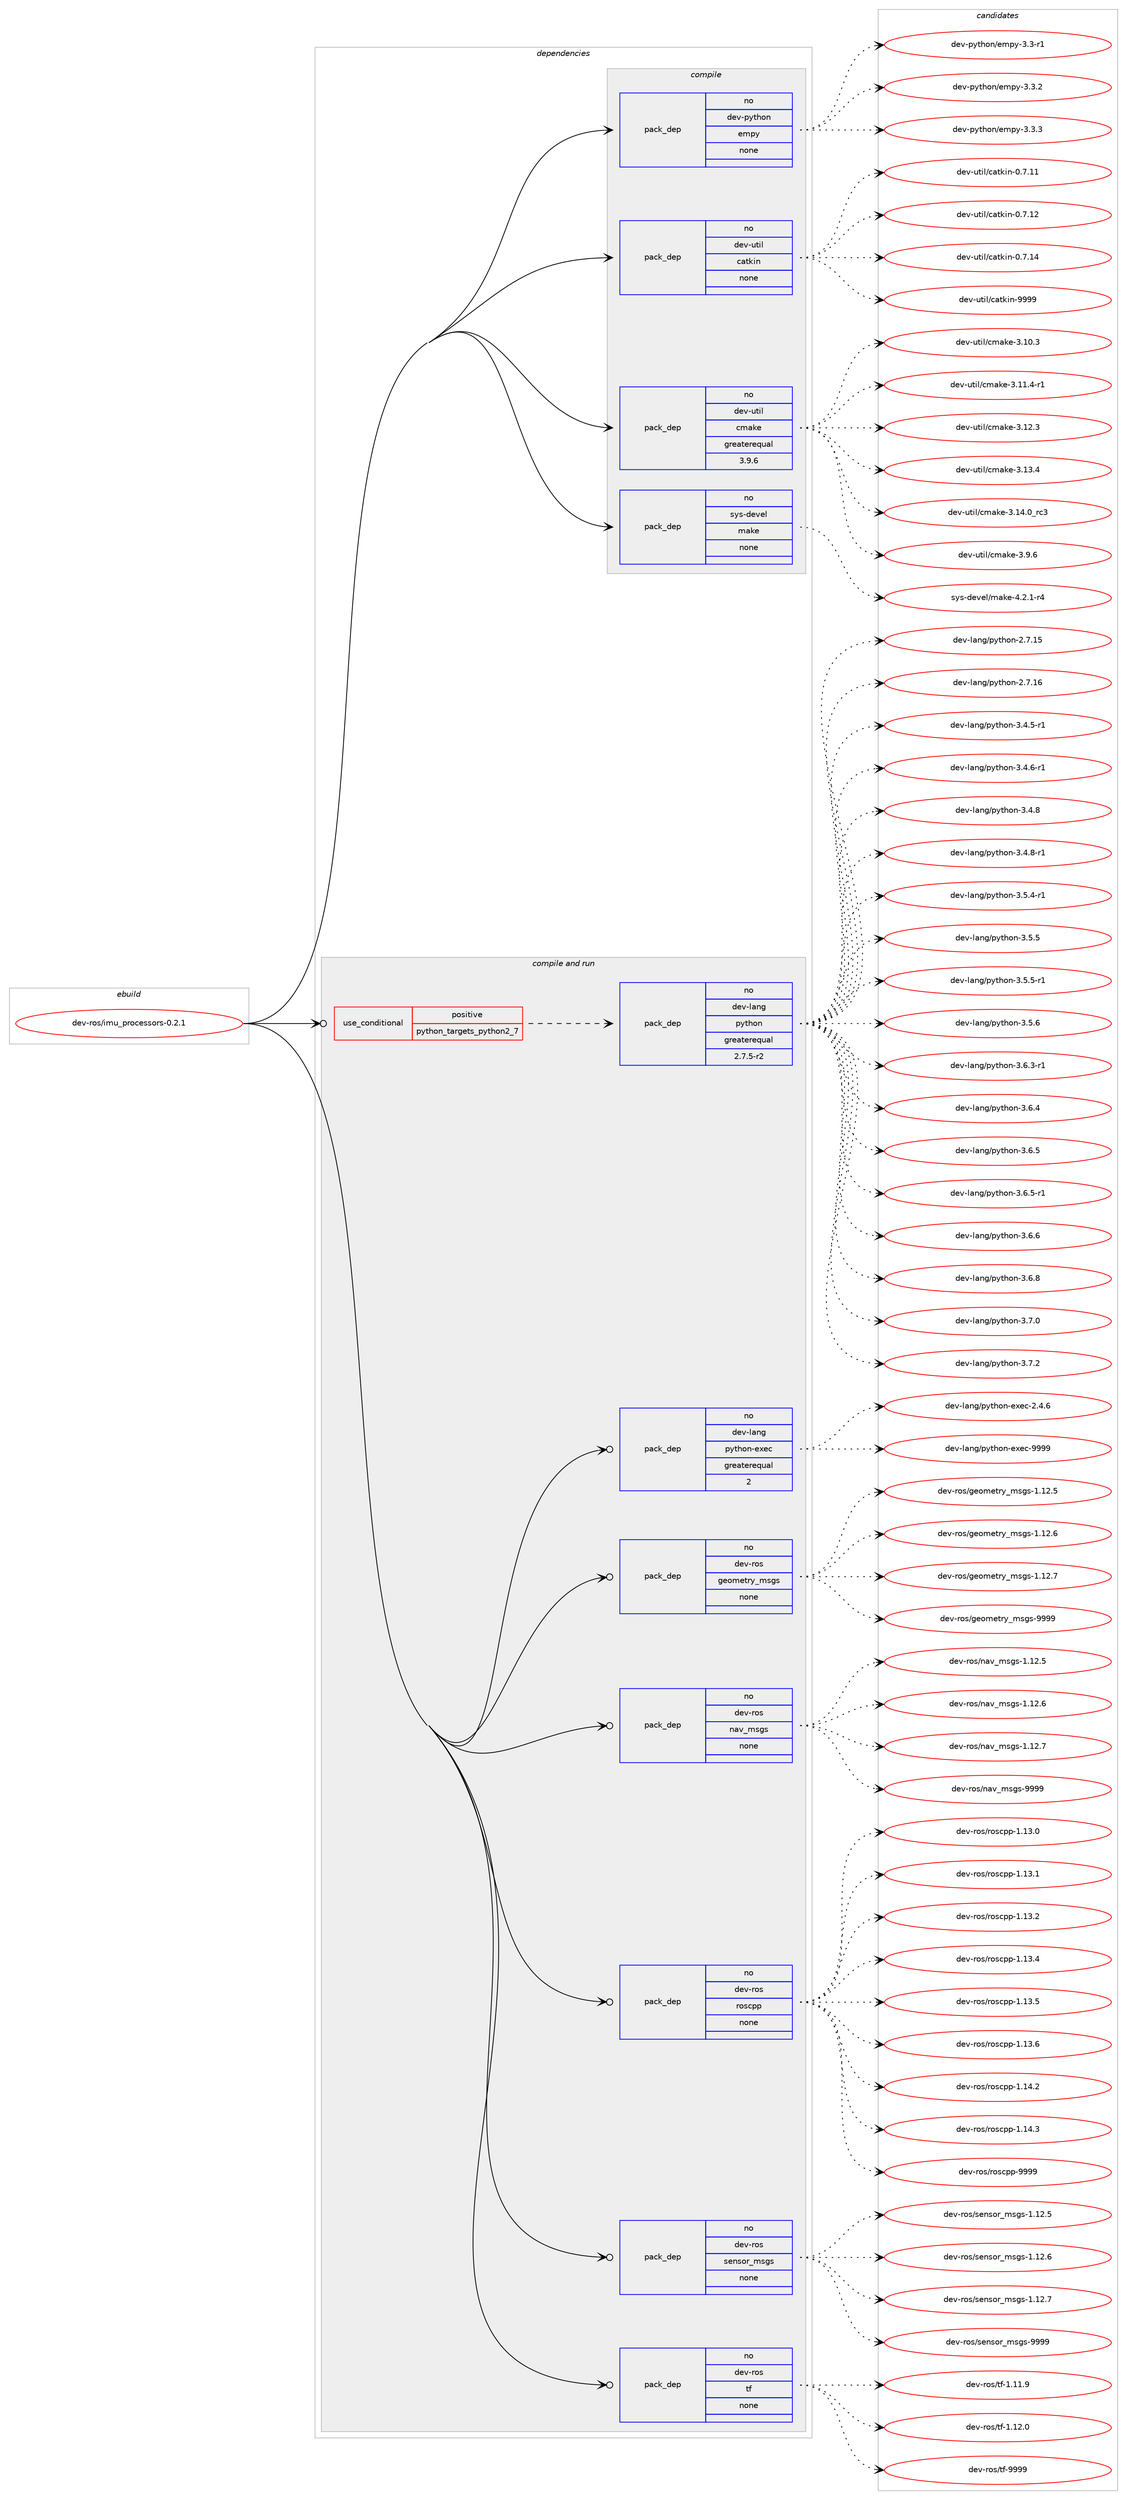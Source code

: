 digraph prolog {

# *************
# Graph options
# *************

newrank=true;
concentrate=true;
compound=true;
graph [rankdir=LR,fontname=Helvetica,fontsize=10,ranksep=1.5];#, ranksep=2.5, nodesep=0.2];
edge  [arrowhead=vee];
node  [fontname=Helvetica,fontsize=10];

# **********
# The ebuild
# **********

subgraph cluster_leftcol {
color=gray;
rank=same;
label=<<i>ebuild</i>>;
id [label="dev-ros/imu_processors-0.2.1", color=red, width=4, href="../dev-ros/imu_processors-0.2.1.svg"];
}

# ****************
# The dependencies
# ****************

subgraph cluster_midcol {
color=gray;
label=<<i>dependencies</i>>;
subgraph cluster_compile {
fillcolor="#eeeeee";
style=filled;
label=<<i>compile</i>>;
subgraph pack1045803 {
dependency1457933 [label=<<TABLE BORDER="0" CELLBORDER="1" CELLSPACING="0" CELLPADDING="4" WIDTH="220"><TR><TD ROWSPAN="6" CELLPADDING="30">pack_dep</TD></TR><TR><TD WIDTH="110">no</TD></TR><TR><TD>dev-python</TD></TR><TR><TD>empy</TD></TR><TR><TD>none</TD></TR><TR><TD></TD></TR></TABLE>>, shape=none, color=blue];
}
id:e -> dependency1457933:w [weight=20,style="solid",arrowhead="vee"];
subgraph pack1045804 {
dependency1457934 [label=<<TABLE BORDER="0" CELLBORDER="1" CELLSPACING="0" CELLPADDING="4" WIDTH="220"><TR><TD ROWSPAN="6" CELLPADDING="30">pack_dep</TD></TR><TR><TD WIDTH="110">no</TD></TR><TR><TD>dev-util</TD></TR><TR><TD>catkin</TD></TR><TR><TD>none</TD></TR><TR><TD></TD></TR></TABLE>>, shape=none, color=blue];
}
id:e -> dependency1457934:w [weight=20,style="solid",arrowhead="vee"];
subgraph pack1045805 {
dependency1457935 [label=<<TABLE BORDER="0" CELLBORDER="1" CELLSPACING="0" CELLPADDING="4" WIDTH="220"><TR><TD ROWSPAN="6" CELLPADDING="30">pack_dep</TD></TR><TR><TD WIDTH="110">no</TD></TR><TR><TD>dev-util</TD></TR><TR><TD>cmake</TD></TR><TR><TD>greaterequal</TD></TR><TR><TD>3.9.6</TD></TR></TABLE>>, shape=none, color=blue];
}
id:e -> dependency1457935:w [weight=20,style="solid",arrowhead="vee"];
subgraph pack1045806 {
dependency1457936 [label=<<TABLE BORDER="0" CELLBORDER="1" CELLSPACING="0" CELLPADDING="4" WIDTH="220"><TR><TD ROWSPAN="6" CELLPADDING="30">pack_dep</TD></TR><TR><TD WIDTH="110">no</TD></TR><TR><TD>sys-devel</TD></TR><TR><TD>make</TD></TR><TR><TD>none</TD></TR><TR><TD></TD></TR></TABLE>>, shape=none, color=blue];
}
id:e -> dependency1457936:w [weight=20,style="solid",arrowhead="vee"];
}
subgraph cluster_compileandrun {
fillcolor="#eeeeee";
style=filled;
label=<<i>compile and run</i>>;
subgraph cond388740 {
dependency1457937 [label=<<TABLE BORDER="0" CELLBORDER="1" CELLSPACING="0" CELLPADDING="4"><TR><TD ROWSPAN="3" CELLPADDING="10">use_conditional</TD></TR><TR><TD>positive</TD></TR><TR><TD>python_targets_python2_7</TD></TR></TABLE>>, shape=none, color=red];
subgraph pack1045807 {
dependency1457938 [label=<<TABLE BORDER="0" CELLBORDER="1" CELLSPACING="0" CELLPADDING="4" WIDTH="220"><TR><TD ROWSPAN="6" CELLPADDING="30">pack_dep</TD></TR><TR><TD WIDTH="110">no</TD></TR><TR><TD>dev-lang</TD></TR><TR><TD>python</TD></TR><TR><TD>greaterequal</TD></TR><TR><TD>2.7.5-r2</TD></TR></TABLE>>, shape=none, color=blue];
}
dependency1457937:e -> dependency1457938:w [weight=20,style="dashed",arrowhead="vee"];
}
id:e -> dependency1457937:w [weight=20,style="solid",arrowhead="odotvee"];
subgraph pack1045808 {
dependency1457939 [label=<<TABLE BORDER="0" CELLBORDER="1" CELLSPACING="0" CELLPADDING="4" WIDTH="220"><TR><TD ROWSPAN="6" CELLPADDING="30">pack_dep</TD></TR><TR><TD WIDTH="110">no</TD></TR><TR><TD>dev-lang</TD></TR><TR><TD>python-exec</TD></TR><TR><TD>greaterequal</TD></TR><TR><TD>2</TD></TR></TABLE>>, shape=none, color=blue];
}
id:e -> dependency1457939:w [weight=20,style="solid",arrowhead="odotvee"];
subgraph pack1045809 {
dependency1457940 [label=<<TABLE BORDER="0" CELLBORDER="1" CELLSPACING="0" CELLPADDING="4" WIDTH="220"><TR><TD ROWSPAN="6" CELLPADDING="30">pack_dep</TD></TR><TR><TD WIDTH="110">no</TD></TR><TR><TD>dev-ros</TD></TR><TR><TD>geometry_msgs</TD></TR><TR><TD>none</TD></TR><TR><TD></TD></TR></TABLE>>, shape=none, color=blue];
}
id:e -> dependency1457940:w [weight=20,style="solid",arrowhead="odotvee"];
subgraph pack1045810 {
dependency1457941 [label=<<TABLE BORDER="0" CELLBORDER="1" CELLSPACING="0" CELLPADDING="4" WIDTH="220"><TR><TD ROWSPAN="6" CELLPADDING="30">pack_dep</TD></TR><TR><TD WIDTH="110">no</TD></TR><TR><TD>dev-ros</TD></TR><TR><TD>nav_msgs</TD></TR><TR><TD>none</TD></TR><TR><TD></TD></TR></TABLE>>, shape=none, color=blue];
}
id:e -> dependency1457941:w [weight=20,style="solid",arrowhead="odotvee"];
subgraph pack1045811 {
dependency1457942 [label=<<TABLE BORDER="0" CELLBORDER="1" CELLSPACING="0" CELLPADDING="4" WIDTH="220"><TR><TD ROWSPAN="6" CELLPADDING="30">pack_dep</TD></TR><TR><TD WIDTH="110">no</TD></TR><TR><TD>dev-ros</TD></TR><TR><TD>roscpp</TD></TR><TR><TD>none</TD></TR><TR><TD></TD></TR></TABLE>>, shape=none, color=blue];
}
id:e -> dependency1457942:w [weight=20,style="solid",arrowhead="odotvee"];
subgraph pack1045812 {
dependency1457943 [label=<<TABLE BORDER="0" CELLBORDER="1" CELLSPACING="0" CELLPADDING="4" WIDTH="220"><TR><TD ROWSPAN="6" CELLPADDING="30">pack_dep</TD></TR><TR><TD WIDTH="110">no</TD></TR><TR><TD>dev-ros</TD></TR><TR><TD>sensor_msgs</TD></TR><TR><TD>none</TD></TR><TR><TD></TD></TR></TABLE>>, shape=none, color=blue];
}
id:e -> dependency1457943:w [weight=20,style="solid",arrowhead="odotvee"];
subgraph pack1045813 {
dependency1457944 [label=<<TABLE BORDER="0" CELLBORDER="1" CELLSPACING="0" CELLPADDING="4" WIDTH="220"><TR><TD ROWSPAN="6" CELLPADDING="30">pack_dep</TD></TR><TR><TD WIDTH="110">no</TD></TR><TR><TD>dev-ros</TD></TR><TR><TD>tf</TD></TR><TR><TD>none</TD></TR><TR><TD></TD></TR></TABLE>>, shape=none, color=blue];
}
id:e -> dependency1457944:w [weight=20,style="solid",arrowhead="odotvee"];
}
subgraph cluster_run {
fillcolor="#eeeeee";
style=filled;
label=<<i>run</i>>;
}
}

# **************
# The candidates
# **************

subgraph cluster_choices {
rank=same;
color=gray;
label=<<i>candidates</i>>;

subgraph choice1045803 {
color=black;
nodesep=1;
choice1001011184511212111610411111047101109112121455146514511449 [label="dev-python/empy-3.3-r1", color=red, width=4,href="../dev-python/empy-3.3-r1.svg"];
choice1001011184511212111610411111047101109112121455146514650 [label="dev-python/empy-3.3.2", color=red, width=4,href="../dev-python/empy-3.3.2.svg"];
choice1001011184511212111610411111047101109112121455146514651 [label="dev-python/empy-3.3.3", color=red, width=4,href="../dev-python/empy-3.3.3.svg"];
dependency1457933:e -> choice1001011184511212111610411111047101109112121455146514511449:w [style=dotted,weight="100"];
dependency1457933:e -> choice1001011184511212111610411111047101109112121455146514650:w [style=dotted,weight="100"];
dependency1457933:e -> choice1001011184511212111610411111047101109112121455146514651:w [style=dotted,weight="100"];
}
subgraph choice1045804 {
color=black;
nodesep=1;
choice1001011184511711610510847999711610710511045484655464949 [label="dev-util/catkin-0.7.11", color=red, width=4,href="../dev-util/catkin-0.7.11.svg"];
choice1001011184511711610510847999711610710511045484655464950 [label="dev-util/catkin-0.7.12", color=red, width=4,href="../dev-util/catkin-0.7.12.svg"];
choice1001011184511711610510847999711610710511045484655464952 [label="dev-util/catkin-0.7.14", color=red, width=4,href="../dev-util/catkin-0.7.14.svg"];
choice100101118451171161051084799971161071051104557575757 [label="dev-util/catkin-9999", color=red, width=4,href="../dev-util/catkin-9999.svg"];
dependency1457934:e -> choice1001011184511711610510847999711610710511045484655464949:w [style=dotted,weight="100"];
dependency1457934:e -> choice1001011184511711610510847999711610710511045484655464950:w [style=dotted,weight="100"];
dependency1457934:e -> choice1001011184511711610510847999711610710511045484655464952:w [style=dotted,weight="100"];
dependency1457934:e -> choice100101118451171161051084799971161071051104557575757:w [style=dotted,weight="100"];
}
subgraph choice1045805 {
color=black;
nodesep=1;
choice1001011184511711610510847991099710710145514649484651 [label="dev-util/cmake-3.10.3", color=red, width=4,href="../dev-util/cmake-3.10.3.svg"];
choice10010111845117116105108479910997107101455146494946524511449 [label="dev-util/cmake-3.11.4-r1", color=red, width=4,href="../dev-util/cmake-3.11.4-r1.svg"];
choice1001011184511711610510847991099710710145514649504651 [label="dev-util/cmake-3.12.3", color=red, width=4,href="../dev-util/cmake-3.12.3.svg"];
choice1001011184511711610510847991099710710145514649514652 [label="dev-util/cmake-3.13.4", color=red, width=4,href="../dev-util/cmake-3.13.4.svg"];
choice1001011184511711610510847991099710710145514649524648951149951 [label="dev-util/cmake-3.14.0_rc3", color=red, width=4,href="../dev-util/cmake-3.14.0_rc3.svg"];
choice10010111845117116105108479910997107101455146574654 [label="dev-util/cmake-3.9.6", color=red, width=4,href="../dev-util/cmake-3.9.6.svg"];
dependency1457935:e -> choice1001011184511711610510847991099710710145514649484651:w [style=dotted,weight="100"];
dependency1457935:e -> choice10010111845117116105108479910997107101455146494946524511449:w [style=dotted,weight="100"];
dependency1457935:e -> choice1001011184511711610510847991099710710145514649504651:w [style=dotted,weight="100"];
dependency1457935:e -> choice1001011184511711610510847991099710710145514649514652:w [style=dotted,weight="100"];
dependency1457935:e -> choice1001011184511711610510847991099710710145514649524648951149951:w [style=dotted,weight="100"];
dependency1457935:e -> choice10010111845117116105108479910997107101455146574654:w [style=dotted,weight="100"];
}
subgraph choice1045806 {
color=black;
nodesep=1;
choice1151211154510010111810110847109971071014552465046494511452 [label="sys-devel/make-4.2.1-r4", color=red, width=4,href="../sys-devel/make-4.2.1-r4.svg"];
dependency1457936:e -> choice1151211154510010111810110847109971071014552465046494511452:w [style=dotted,weight="100"];
}
subgraph choice1045807 {
color=black;
nodesep=1;
choice10010111845108971101034711212111610411111045504655464953 [label="dev-lang/python-2.7.15", color=red, width=4,href="../dev-lang/python-2.7.15.svg"];
choice10010111845108971101034711212111610411111045504655464954 [label="dev-lang/python-2.7.16", color=red, width=4,href="../dev-lang/python-2.7.16.svg"];
choice1001011184510897110103471121211161041111104551465246534511449 [label="dev-lang/python-3.4.5-r1", color=red, width=4,href="../dev-lang/python-3.4.5-r1.svg"];
choice1001011184510897110103471121211161041111104551465246544511449 [label="dev-lang/python-3.4.6-r1", color=red, width=4,href="../dev-lang/python-3.4.6-r1.svg"];
choice100101118451089711010347112121116104111110455146524656 [label="dev-lang/python-3.4.8", color=red, width=4,href="../dev-lang/python-3.4.8.svg"];
choice1001011184510897110103471121211161041111104551465246564511449 [label="dev-lang/python-3.4.8-r1", color=red, width=4,href="../dev-lang/python-3.4.8-r1.svg"];
choice1001011184510897110103471121211161041111104551465346524511449 [label="dev-lang/python-3.5.4-r1", color=red, width=4,href="../dev-lang/python-3.5.4-r1.svg"];
choice100101118451089711010347112121116104111110455146534653 [label="dev-lang/python-3.5.5", color=red, width=4,href="../dev-lang/python-3.5.5.svg"];
choice1001011184510897110103471121211161041111104551465346534511449 [label="dev-lang/python-3.5.5-r1", color=red, width=4,href="../dev-lang/python-3.5.5-r1.svg"];
choice100101118451089711010347112121116104111110455146534654 [label="dev-lang/python-3.5.6", color=red, width=4,href="../dev-lang/python-3.5.6.svg"];
choice1001011184510897110103471121211161041111104551465446514511449 [label="dev-lang/python-3.6.3-r1", color=red, width=4,href="../dev-lang/python-3.6.3-r1.svg"];
choice100101118451089711010347112121116104111110455146544652 [label="dev-lang/python-3.6.4", color=red, width=4,href="../dev-lang/python-3.6.4.svg"];
choice100101118451089711010347112121116104111110455146544653 [label="dev-lang/python-3.6.5", color=red, width=4,href="../dev-lang/python-3.6.5.svg"];
choice1001011184510897110103471121211161041111104551465446534511449 [label="dev-lang/python-3.6.5-r1", color=red, width=4,href="../dev-lang/python-3.6.5-r1.svg"];
choice100101118451089711010347112121116104111110455146544654 [label="dev-lang/python-3.6.6", color=red, width=4,href="../dev-lang/python-3.6.6.svg"];
choice100101118451089711010347112121116104111110455146544656 [label="dev-lang/python-3.6.8", color=red, width=4,href="../dev-lang/python-3.6.8.svg"];
choice100101118451089711010347112121116104111110455146554648 [label="dev-lang/python-3.7.0", color=red, width=4,href="../dev-lang/python-3.7.0.svg"];
choice100101118451089711010347112121116104111110455146554650 [label="dev-lang/python-3.7.2", color=red, width=4,href="../dev-lang/python-3.7.2.svg"];
dependency1457938:e -> choice10010111845108971101034711212111610411111045504655464953:w [style=dotted,weight="100"];
dependency1457938:e -> choice10010111845108971101034711212111610411111045504655464954:w [style=dotted,weight="100"];
dependency1457938:e -> choice1001011184510897110103471121211161041111104551465246534511449:w [style=dotted,weight="100"];
dependency1457938:e -> choice1001011184510897110103471121211161041111104551465246544511449:w [style=dotted,weight="100"];
dependency1457938:e -> choice100101118451089711010347112121116104111110455146524656:w [style=dotted,weight="100"];
dependency1457938:e -> choice1001011184510897110103471121211161041111104551465246564511449:w [style=dotted,weight="100"];
dependency1457938:e -> choice1001011184510897110103471121211161041111104551465346524511449:w [style=dotted,weight="100"];
dependency1457938:e -> choice100101118451089711010347112121116104111110455146534653:w [style=dotted,weight="100"];
dependency1457938:e -> choice1001011184510897110103471121211161041111104551465346534511449:w [style=dotted,weight="100"];
dependency1457938:e -> choice100101118451089711010347112121116104111110455146534654:w [style=dotted,weight="100"];
dependency1457938:e -> choice1001011184510897110103471121211161041111104551465446514511449:w [style=dotted,weight="100"];
dependency1457938:e -> choice100101118451089711010347112121116104111110455146544652:w [style=dotted,weight="100"];
dependency1457938:e -> choice100101118451089711010347112121116104111110455146544653:w [style=dotted,weight="100"];
dependency1457938:e -> choice1001011184510897110103471121211161041111104551465446534511449:w [style=dotted,weight="100"];
dependency1457938:e -> choice100101118451089711010347112121116104111110455146544654:w [style=dotted,weight="100"];
dependency1457938:e -> choice100101118451089711010347112121116104111110455146544656:w [style=dotted,weight="100"];
dependency1457938:e -> choice100101118451089711010347112121116104111110455146554648:w [style=dotted,weight="100"];
dependency1457938:e -> choice100101118451089711010347112121116104111110455146554650:w [style=dotted,weight="100"];
}
subgraph choice1045808 {
color=black;
nodesep=1;
choice1001011184510897110103471121211161041111104510112010199455046524654 [label="dev-lang/python-exec-2.4.6", color=red, width=4,href="../dev-lang/python-exec-2.4.6.svg"];
choice10010111845108971101034711212111610411111045101120101994557575757 [label="dev-lang/python-exec-9999", color=red, width=4,href="../dev-lang/python-exec-9999.svg"];
dependency1457939:e -> choice1001011184510897110103471121211161041111104510112010199455046524654:w [style=dotted,weight="100"];
dependency1457939:e -> choice10010111845108971101034711212111610411111045101120101994557575757:w [style=dotted,weight="100"];
}
subgraph choice1045809 {
color=black;
nodesep=1;
choice10010111845114111115471031011111091011161141219510911510311545494649504653 [label="dev-ros/geometry_msgs-1.12.5", color=red, width=4,href="../dev-ros/geometry_msgs-1.12.5.svg"];
choice10010111845114111115471031011111091011161141219510911510311545494649504654 [label="dev-ros/geometry_msgs-1.12.6", color=red, width=4,href="../dev-ros/geometry_msgs-1.12.6.svg"];
choice10010111845114111115471031011111091011161141219510911510311545494649504655 [label="dev-ros/geometry_msgs-1.12.7", color=red, width=4,href="../dev-ros/geometry_msgs-1.12.7.svg"];
choice1001011184511411111547103101111109101116114121951091151031154557575757 [label="dev-ros/geometry_msgs-9999", color=red, width=4,href="../dev-ros/geometry_msgs-9999.svg"];
dependency1457940:e -> choice10010111845114111115471031011111091011161141219510911510311545494649504653:w [style=dotted,weight="100"];
dependency1457940:e -> choice10010111845114111115471031011111091011161141219510911510311545494649504654:w [style=dotted,weight="100"];
dependency1457940:e -> choice10010111845114111115471031011111091011161141219510911510311545494649504655:w [style=dotted,weight="100"];
dependency1457940:e -> choice1001011184511411111547103101111109101116114121951091151031154557575757:w [style=dotted,weight="100"];
}
subgraph choice1045810 {
color=black;
nodesep=1;
choice1001011184511411111547110971189510911510311545494649504653 [label="dev-ros/nav_msgs-1.12.5", color=red, width=4,href="../dev-ros/nav_msgs-1.12.5.svg"];
choice1001011184511411111547110971189510911510311545494649504654 [label="dev-ros/nav_msgs-1.12.6", color=red, width=4,href="../dev-ros/nav_msgs-1.12.6.svg"];
choice1001011184511411111547110971189510911510311545494649504655 [label="dev-ros/nav_msgs-1.12.7", color=red, width=4,href="../dev-ros/nav_msgs-1.12.7.svg"];
choice100101118451141111154711097118951091151031154557575757 [label="dev-ros/nav_msgs-9999", color=red, width=4,href="../dev-ros/nav_msgs-9999.svg"];
dependency1457941:e -> choice1001011184511411111547110971189510911510311545494649504653:w [style=dotted,weight="100"];
dependency1457941:e -> choice1001011184511411111547110971189510911510311545494649504654:w [style=dotted,weight="100"];
dependency1457941:e -> choice1001011184511411111547110971189510911510311545494649504655:w [style=dotted,weight="100"];
dependency1457941:e -> choice100101118451141111154711097118951091151031154557575757:w [style=dotted,weight="100"];
}
subgraph choice1045811 {
color=black;
nodesep=1;
choice10010111845114111115471141111159911211245494649514648 [label="dev-ros/roscpp-1.13.0", color=red, width=4,href="../dev-ros/roscpp-1.13.0.svg"];
choice10010111845114111115471141111159911211245494649514649 [label="dev-ros/roscpp-1.13.1", color=red, width=4,href="../dev-ros/roscpp-1.13.1.svg"];
choice10010111845114111115471141111159911211245494649514650 [label="dev-ros/roscpp-1.13.2", color=red, width=4,href="../dev-ros/roscpp-1.13.2.svg"];
choice10010111845114111115471141111159911211245494649514652 [label="dev-ros/roscpp-1.13.4", color=red, width=4,href="../dev-ros/roscpp-1.13.4.svg"];
choice10010111845114111115471141111159911211245494649514653 [label="dev-ros/roscpp-1.13.5", color=red, width=4,href="../dev-ros/roscpp-1.13.5.svg"];
choice10010111845114111115471141111159911211245494649514654 [label="dev-ros/roscpp-1.13.6", color=red, width=4,href="../dev-ros/roscpp-1.13.6.svg"];
choice10010111845114111115471141111159911211245494649524650 [label="dev-ros/roscpp-1.14.2", color=red, width=4,href="../dev-ros/roscpp-1.14.2.svg"];
choice10010111845114111115471141111159911211245494649524651 [label="dev-ros/roscpp-1.14.3", color=red, width=4,href="../dev-ros/roscpp-1.14.3.svg"];
choice1001011184511411111547114111115991121124557575757 [label="dev-ros/roscpp-9999", color=red, width=4,href="../dev-ros/roscpp-9999.svg"];
dependency1457942:e -> choice10010111845114111115471141111159911211245494649514648:w [style=dotted,weight="100"];
dependency1457942:e -> choice10010111845114111115471141111159911211245494649514649:w [style=dotted,weight="100"];
dependency1457942:e -> choice10010111845114111115471141111159911211245494649514650:w [style=dotted,weight="100"];
dependency1457942:e -> choice10010111845114111115471141111159911211245494649514652:w [style=dotted,weight="100"];
dependency1457942:e -> choice10010111845114111115471141111159911211245494649514653:w [style=dotted,weight="100"];
dependency1457942:e -> choice10010111845114111115471141111159911211245494649514654:w [style=dotted,weight="100"];
dependency1457942:e -> choice10010111845114111115471141111159911211245494649524650:w [style=dotted,weight="100"];
dependency1457942:e -> choice10010111845114111115471141111159911211245494649524651:w [style=dotted,weight="100"];
dependency1457942:e -> choice1001011184511411111547114111115991121124557575757:w [style=dotted,weight="100"];
}
subgraph choice1045812 {
color=black;
nodesep=1;
choice10010111845114111115471151011101151111149510911510311545494649504653 [label="dev-ros/sensor_msgs-1.12.5", color=red, width=4,href="../dev-ros/sensor_msgs-1.12.5.svg"];
choice10010111845114111115471151011101151111149510911510311545494649504654 [label="dev-ros/sensor_msgs-1.12.6", color=red, width=4,href="../dev-ros/sensor_msgs-1.12.6.svg"];
choice10010111845114111115471151011101151111149510911510311545494649504655 [label="dev-ros/sensor_msgs-1.12.7", color=red, width=4,href="../dev-ros/sensor_msgs-1.12.7.svg"];
choice1001011184511411111547115101110115111114951091151031154557575757 [label="dev-ros/sensor_msgs-9999", color=red, width=4,href="../dev-ros/sensor_msgs-9999.svg"];
dependency1457943:e -> choice10010111845114111115471151011101151111149510911510311545494649504653:w [style=dotted,weight="100"];
dependency1457943:e -> choice10010111845114111115471151011101151111149510911510311545494649504654:w [style=dotted,weight="100"];
dependency1457943:e -> choice10010111845114111115471151011101151111149510911510311545494649504655:w [style=dotted,weight="100"];
dependency1457943:e -> choice1001011184511411111547115101110115111114951091151031154557575757:w [style=dotted,weight="100"];
}
subgraph choice1045813 {
color=black;
nodesep=1;
choice100101118451141111154711610245494649494657 [label="dev-ros/tf-1.11.9", color=red, width=4,href="../dev-ros/tf-1.11.9.svg"];
choice100101118451141111154711610245494649504648 [label="dev-ros/tf-1.12.0", color=red, width=4,href="../dev-ros/tf-1.12.0.svg"];
choice10010111845114111115471161024557575757 [label="dev-ros/tf-9999", color=red, width=4,href="../dev-ros/tf-9999.svg"];
dependency1457944:e -> choice100101118451141111154711610245494649494657:w [style=dotted,weight="100"];
dependency1457944:e -> choice100101118451141111154711610245494649504648:w [style=dotted,weight="100"];
dependency1457944:e -> choice10010111845114111115471161024557575757:w [style=dotted,weight="100"];
}
}

}
